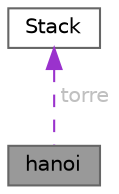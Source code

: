 digraph "hanoi"
{
 // LATEX_PDF_SIZE
  bgcolor="transparent";
  edge [fontname=Helvetica,fontsize=10,labelfontname=Helvetica,labelfontsize=10];
  node [fontname=Helvetica,fontsize=10,shape=box,height=0.2,width=0.4];
  Node1 [id="Node000001",label="hanoi",height=0.2,width=0.4,color="gray40", fillcolor="grey60", style="filled", fontcolor="black",tooltip="Estrutura para armazenar as torres de Hanoi."];
  Node2 -> Node1 [id="edge1_Node000001_Node000002",dir="back",color="darkorchid3",style="dashed",tooltip=" ",label=" torre",fontcolor="grey" ];
  Node2 [id="Node000002",label="Stack",height=0.2,width=0.4,color="gray40", fillcolor="white", style="filled",URL="$structStack.html",tooltip="Estrutura para representar uma pilha."];
}
